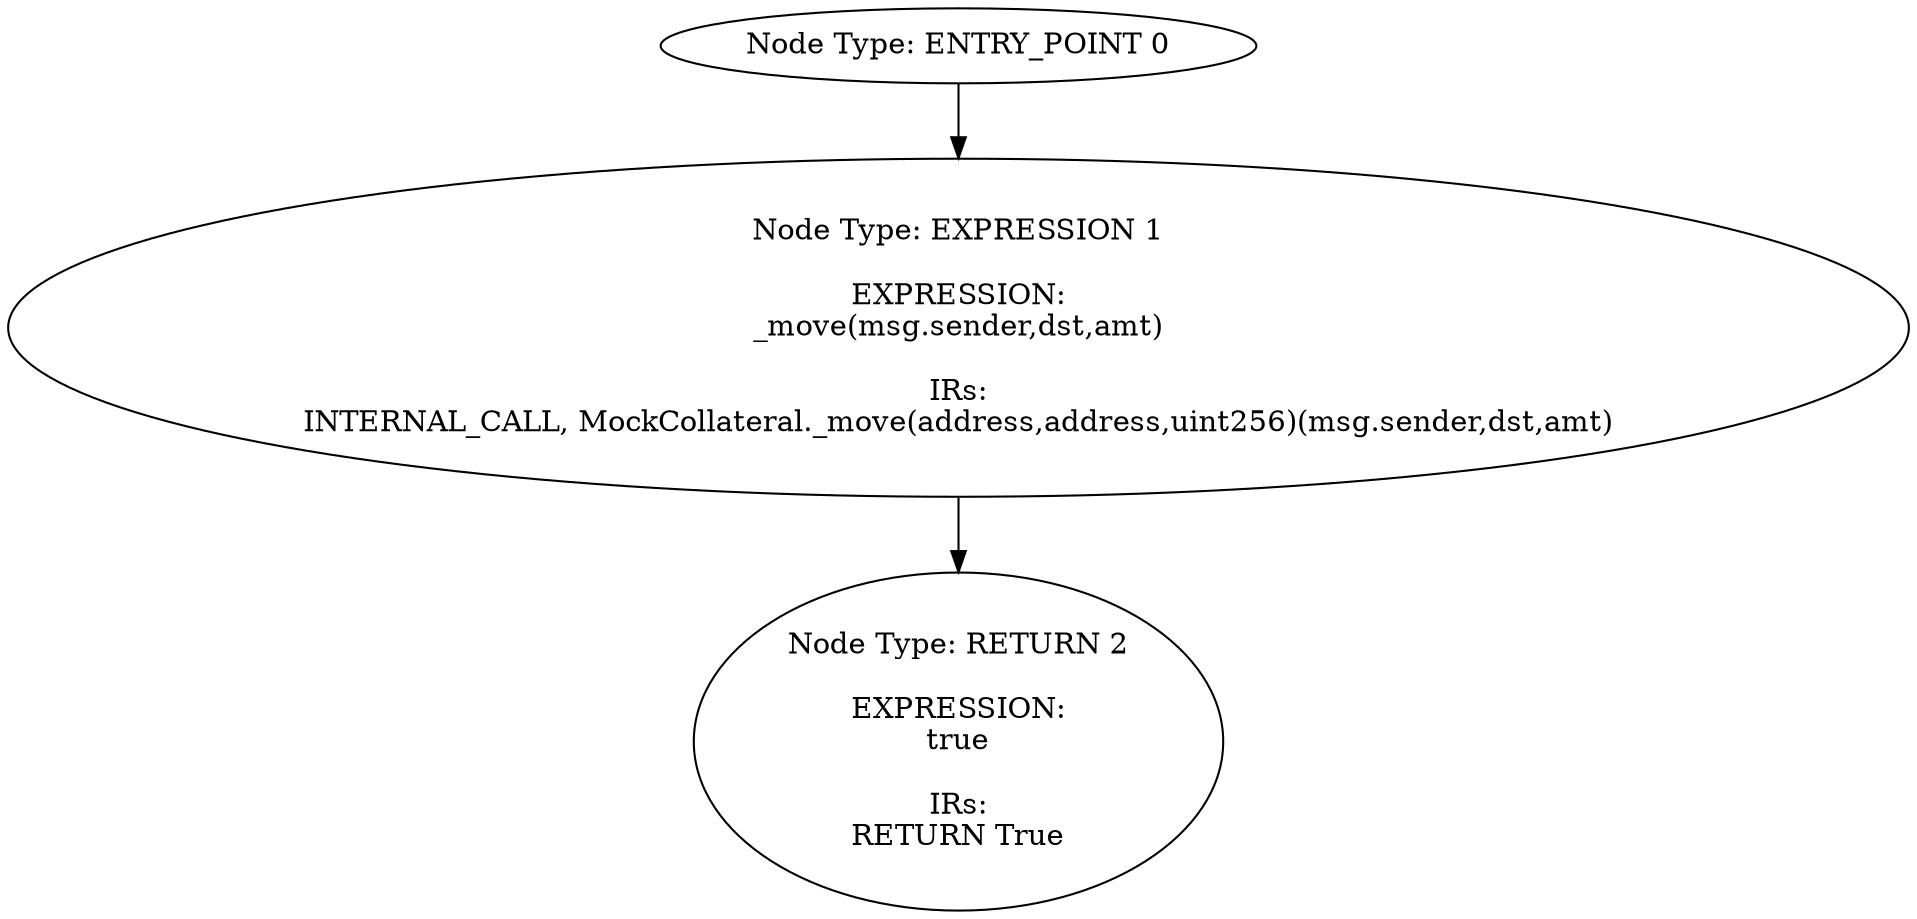 digraph{
0[label="Node Type: ENTRY_POINT 0
"];
0->1;
1[label="Node Type: EXPRESSION 1

EXPRESSION:
_move(msg.sender,dst,amt)

IRs:
INTERNAL_CALL, MockCollateral._move(address,address,uint256)(msg.sender,dst,amt)"];
1->2;
2[label="Node Type: RETURN 2

EXPRESSION:
true

IRs:
RETURN True"];
}
